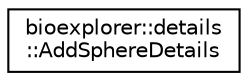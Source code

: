 digraph "Graphical Class Hierarchy"
{
 // LATEX_PDF_SIZE
  edge [fontname="Helvetica",fontsize="10",labelfontname="Helvetica",labelfontsize="10"];
  node [fontname="Helvetica",fontsize="10",shape=record];
  rankdir="LR";
  Node0 [label="bioexplorer::details\l::AddSphereDetails",height=0.2,width=0.4,color="black", fillcolor="white", style="filled",URL="$db/d48/structbioexplorer_1_1details_1_1AddSphereDetails.html",tooltip="Defines the parameters needed when adding 3D sphere to the scene."];
}
